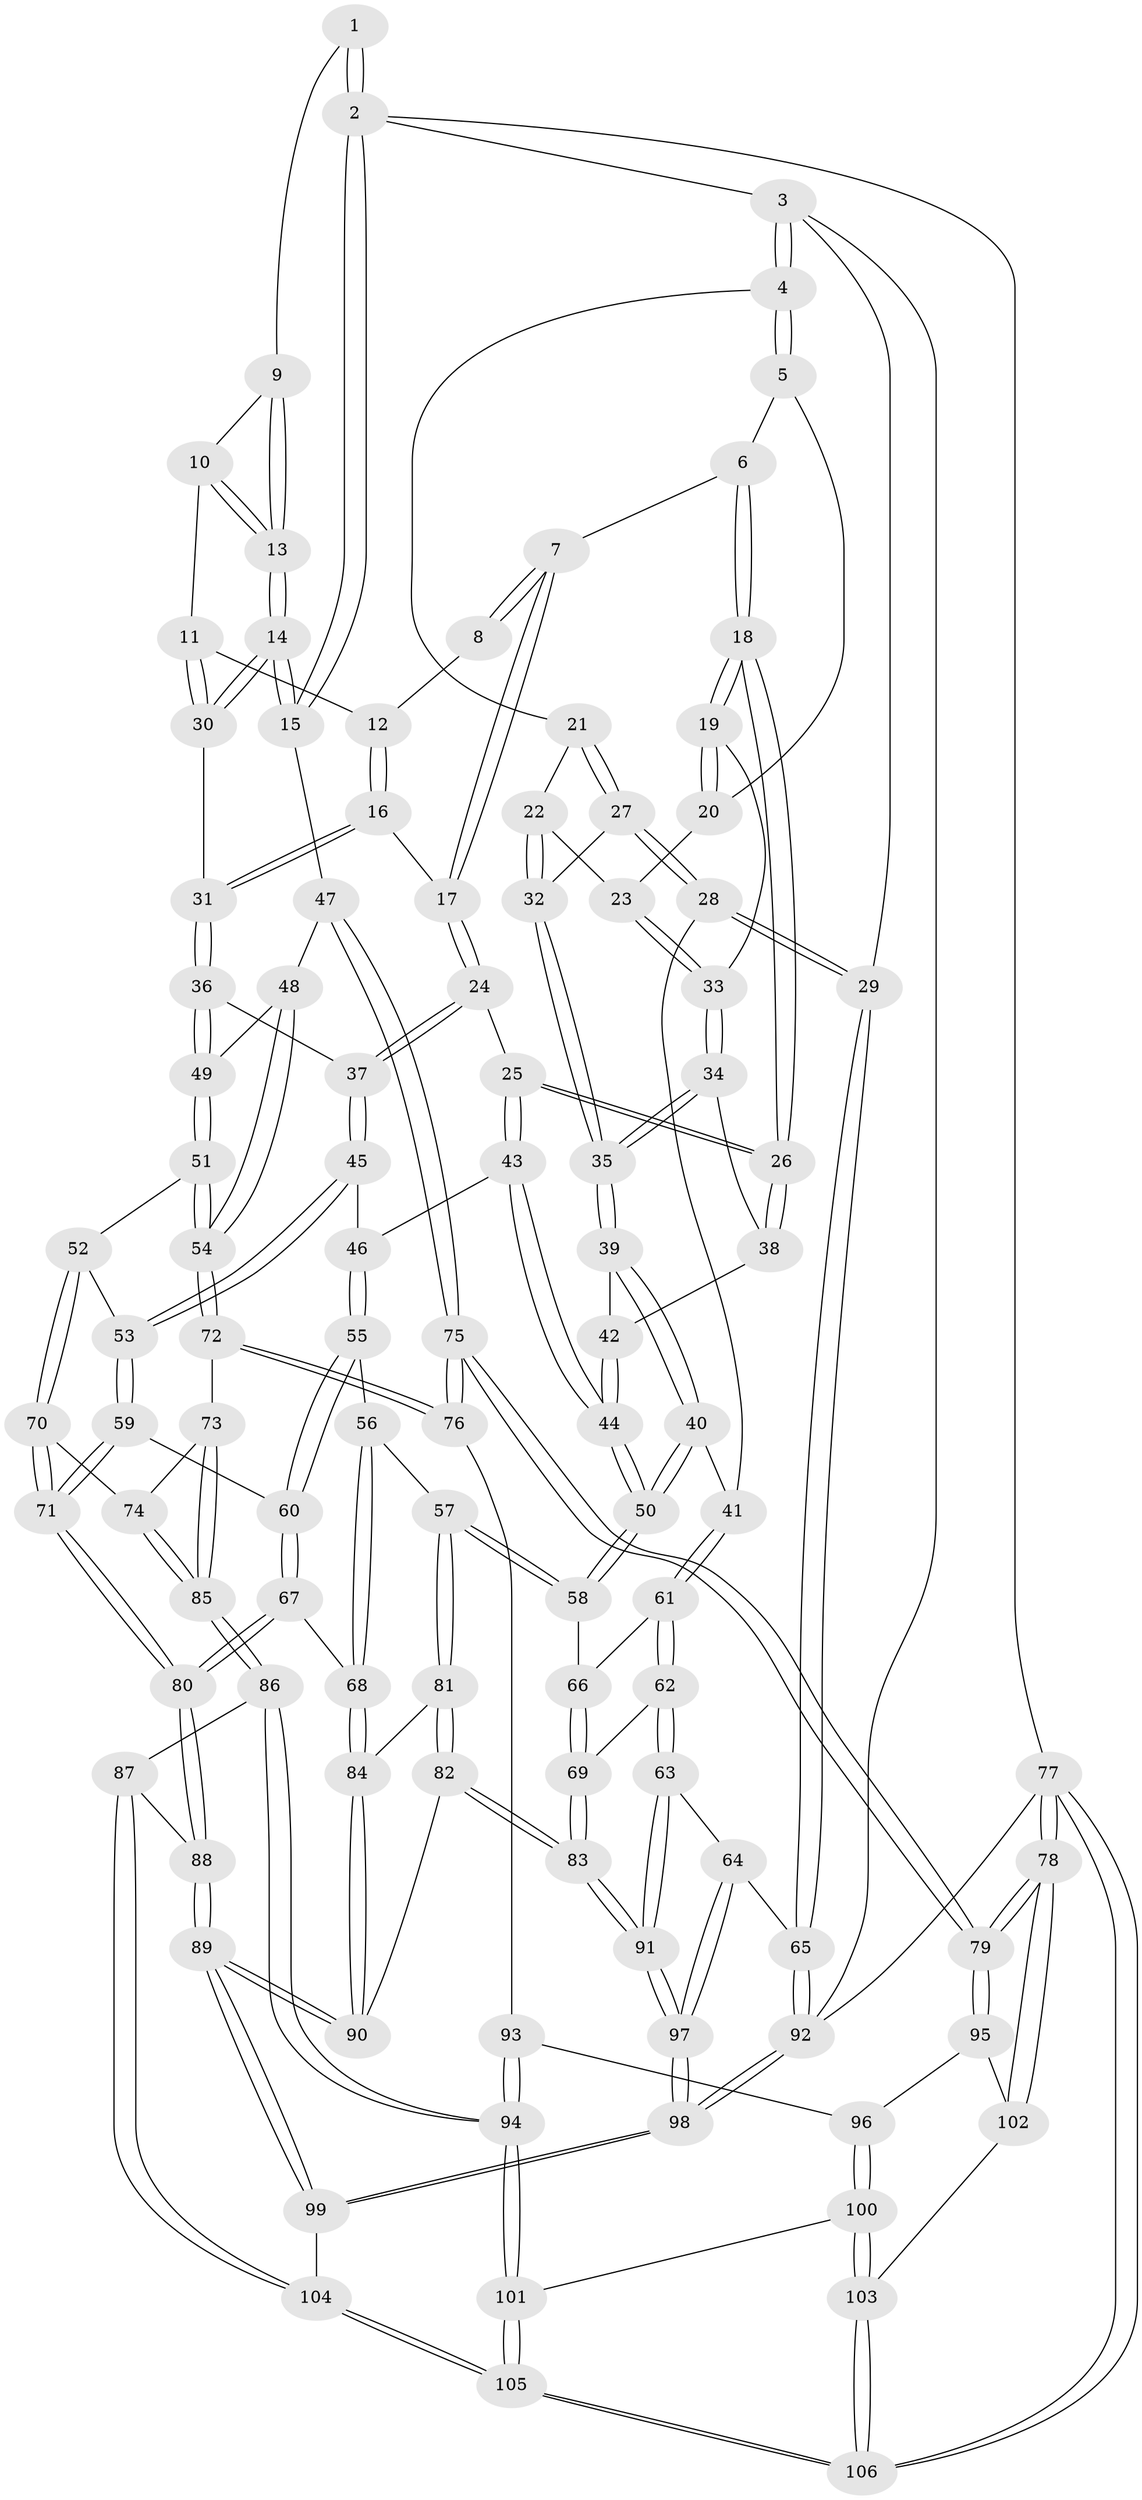 // Generated by graph-tools (version 1.1) at 2025/50/03/09/25 03:50:58]
// undirected, 106 vertices, 262 edges
graph export_dot {
graph [start="1"]
  node [color=gray90,style=filled];
  1 [pos="+0.903760785106693+0"];
  2 [pos="+1+0"];
  3 [pos="+0+0"];
  4 [pos="+0.05541818984460714+0"];
  5 [pos="+0.4597372656099066+0"];
  6 [pos="+0.5378504096669959+0"];
  7 [pos="+0.5947168420213924+0"];
  8 [pos="+0.8368549703739047+0"];
  9 [pos="+0.9425634297274202+0.10197551414767914"];
  10 [pos="+0.884724336271442+0.1486481189068918"];
  11 [pos="+0.8781357626206673+0.14842806247811902"];
  12 [pos="+0.838986090152424+0.05255181055277775"];
  13 [pos="+1+0.23055946080287795"];
  14 [pos="+1+0.264016654794623"];
  15 [pos="+1+0.2952246408952534"];
  16 [pos="+0.7503192441337654+0.18290414002406796"];
  17 [pos="+0.6464226528665209+0.09552665130233669"];
  18 [pos="+0.4819837919512704+0.25348435718245965"];
  19 [pos="+0.4392280983387416+0.23535416760576633"];
  20 [pos="+0.40479088596982105+0.07096759760448922"];
  21 [pos="+0.058039421032715824+0"];
  22 [pos="+0.2618284553060906+0.14679414965883572"];
  23 [pos="+0.3214875567425706+0.184870021240952"];
  24 [pos="+0.5889738667821334+0.22711876985296678"];
  25 [pos="+0.501494281626248+0.27127375274843935"];
  26 [pos="+0.48840565647822193+0.2602045457245599"];
  27 [pos="+0.15753169146238188+0.24920553433316261"];
  28 [pos="+0.04489767891549045+0.3516674145536932"];
  29 [pos="+0+0.34233226091146857"];
  30 [pos="+0.8007634800801726+0.2652271604688649"];
  31 [pos="+0.7932001618330249+0.26877362878585503"];
  32 [pos="+0.18638186592208258+0.24337138724214583"];
  33 [pos="+0.34483665309057077+0.22990948875226694"];
  34 [pos="+0.32573420671541986+0.25720504028226837"];
  35 [pos="+0.28789878880331504+0.29041554603367836"];
  36 [pos="+0.765263222454101+0.32423394567892"];
  37 [pos="+0.76214351599505+0.32499781177551224"];
  38 [pos="+0.3721162036051195+0.3295493560410102"];
  39 [pos="+0.2797779477261124+0.3483704468128226"];
  40 [pos="+0.2787837974220246+0.35252012105368397"];
  41 [pos="+0.1506489281505407+0.41732841314904223"];
  42 [pos="+0.3719701877092704+0.33269854543116734"];
  43 [pos="+0.5122217850380779+0.37158695632587047"];
  44 [pos="+0.40589225330975315+0.45023984273242285"];
  45 [pos="+0.665479466395716+0.3954517992814154"];
  46 [pos="+0.5920288528273238+0.41511320097396864"];
  47 [pos="+1+0.316241477903816"];
  48 [pos="+0.8503103416050941+0.4087953710302741"];
  49 [pos="+0.8235961570026683+0.3997833982340682"];
  50 [pos="+0.3965677823136905+0.4601529403286221"];
  51 [pos="+0.768345335217412+0.5577925621757381"];
  52 [pos="+0.7630184015474825+0.5608949916763392"];
  53 [pos="+0.7360763910190492+0.5572042766783529"];
  54 [pos="+0.9619550691272645+0.5877464306633097"];
  55 [pos="+0.5932365628214185+0.5213591347002857"];
  56 [pos="+0.5166615981300724+0.5501723889869381"];
  57 [pos="+0.3958513304921294+0.5493743279250781"];
  58 [pos="+0.3772829677910687+0.5266549673437607"];
  59 [pos="+0.6604286853094928+0.5780670700497558"];
  60 [pos="+0.6345867821249268+0.5724131162809829"];
  61 [pos="+0.1952060285061205+0.5051924765739413"];
  62 [pos="+0.14251892908711228+0.5996470947281827"];
  63 [pos="+0.05935744911239571+0.6569700404595882"];
  64 [pos="+0+0.6463025902732774"];
  65 [pos="+0+0.634113947597937"];
  66 [pos="+0.3346463347688615+0.5348720969515249"];
  67 [pos="+0.5780054133549967+0.6425341043135342"];
  68 [pos="+0.5533221709470078+0.6528565628488386"];
  69 [pos="+0.2568392734986015+0.6715875582367983"];
  70 [pos="+0.769882185779537+0.62402934016784"];
  71 [pos="+0.6792620971136104+0.6906164703775838"];
  72 [pos="+1+0.6145323548689234"];
  73 [pos="+0.9274104932494615+0.6494776973523889"];
  74 [pos="+0.7849785672525811+0.6592523003349019"];
  75 [pos="+1+0.6085402201688335"];
  76 [pos="+1+0.6153341880611325"];
  77 [pos="+1+1"];
  78 [pos="+1+1"];
  79 [pos="+1+0.7646519580448"];
  80 [pos="+0.6724036249783476+0.7315308213477276"];
  81 [pos="+0.413751237939117+0.6151495822952174"];
  82 [pos="+0.3878889565515824+0.7600595492900972"];
  83 [pos="+0.285104097273627+0.8220816415307299"];
  84 [pos="+0.5449703200835656+0.6600302573043381"];
  85 [pos="+0.7783204281180979+0.7669150052066139"];
  86 [pos="+0.7565424611935369+0.8206704679068135"];
  87 [pos="+0.7246253129623625+0.8121065371003976"];
  88 [pos="+0.6841049730713956+0.7986638460986365"];
  89 [pos="+0.5698737361758225+0.8246300827887985"];
  90 [pos="+0.5314411047615518+0.791116764715059"];
  91 [pos="+0.24772463674835016+0.8730736060634803"];
  92 [pos="+0+1"];
  93 [pos="+0.9167752023056784+0.7501516561080817"];
  94 [pos="+0.7582079305913472+0.8224150823529355"];
  95 [pos="+1+0.8438437581556131"];
  96 [pos="+0.9394026707021632+0.8442526915176531"];
  97 [pos="+0.21920765398723313+1"];
  98 [pos="+0.19702255672784152+1"];
  99 [pos="+0.4741341040662946+1"];
  100 [pos="+0.873223346967585+0.8706312929371278"];
  101 [pos="+0.7776233864804837+0.8552317125446313"];
  102 [pos="+0.9466595090857202+0.9536330891164186"];
  103 [pos="+0.9308994840195697+0.9563168626744205"];
  104 [pos="+0.5268924035936038+1"];
  105 [pos="+0.7493607603308334+1"];
  106 [pos="+0.7969700887307319+1"];
  1 -- 2;
  1 -- 2;
  1 -- 9;
  2 -- 3;
  2 -- 15;
  2 -- 15;
  2 -- 77;
  3 -- 4;
  3 -- 4;
  3 -- 29;
  3 -- 92;
  4 -- 5;
  4 -- 5;
  4 -- 21;
  5 -- 6;
  5 -- 20;
  6 -- 7;
  6 -- 18;
  6 -- 18;
  7 -- 8;
  7 -- 8;
  7 -- 17;
  7 -- 17;
  8 -- 12;
  9 -- 10;
  9 -- 13;
  9 -- 13;
  10 -- 11;
  10 -- 13;
  10 -- 13;
  11 -- 12;
  11 -- 30;
  11 -- 30;
  12 -- 16;
  12 -- 16;
  13 -- 14;
  13 -- 14;
  14 -- 15;
  14 -- 15;
  14 -- 30;
  14 -- 30;
  15 -- 47;
  16 -- 17;
  16 -- 31;
  16 -- 31;
  17 -- 24;
  17 -- 24;
  18 -- 19;
  18 -- 19;
  18 -- 26;
  18 -- 26;
  19 -- 20;
  19 -- 20;
  19 -- 33;
  20 -- 23;
  21 -- 22;
  21 -- 27;
  21 -- 27;
  22 -- 23;
  22 -- 32;
  22 -- 32;
  23 -- 33;
  23 -- 33;
  24 -- 25;
  24 -- 37;
  24 -- 37;
  25 -- 26;
  25 -- 26;
  25 -- 43;
  25 -- 43;
  26 -- 38;
  26 -- 38;
  27 -- 28;
  27 -- 28;
  27 -- 32;
  28 -- 29;
  28 -- 29;
  28 -- 41;
  29 -- 65;
  29 -- 65;
  30 -- 31;
  31 -- 36;
  31 -- 36;
  32 -- 35;
  32 -- 35;
  33 -- 34;
  33 -- 34;
  34 -- 35;
  34 -- 35;
  34 -- 38;
  35 -- 39;
  35 -- 39;
  36 -- 37;
  36 -- 49;
  36 -- 49;
  37 -- 45;
  37 -- 45;
  38 -- 42;
  39 -- 40;
  39 -- 40;
  39 -- 42;
  40 -- 41;
  40 -- 50;
  40 -- 50;
  41 -- 61;
  41 -- 61;
  42 -- 44;
  42 -- 44;
  43 -- 44;
  43 -- 44;
  43 -- 46;
  44 -- 50;
  44 -- 50;
  45 -- 46;
  45 -- 53;
  45 -- 53;
  46 -- 55;
  46 -- 55;
  47 -- 48;
  47 -- 75;
  47 -- 75;
  48 -- 49;
  48 -- 54;
  48 -- 54;
  49 -- 51;
  49 -- 51;
  50 -- 58;
  50 -- 58;
  51 -- 52;
  51 -- 54;
  51 -- 54;
  52 -- 53;
  52 -- 70;
  52 -- 70;
  53 -- 59;
  53 -- 59;
  54 -- 72;
  54 -- 72;
  55 -- 56;
  55 -- 60;
  55 -- 60;
  56 -- 57;
  56 -- 68;
  56 -- 68;
  57 -- 58;
  57 -- 58;
  57 -- 81;
  57 -- 81;
  58 -- 66;
  59 -- 60;
  59 -- 71;
  59 -- 71;
  60 -- 67;
  60 -- 67;
  61 -- 62;
  61 -- 62;
  61 -- 66;
  62 -- 63;
  62 -- 63;
  62 -- 69;
  63 -- 64;
  63 -- 91;
  63 -- 91;
  64 -- 65;
  64 -- 97;
  64 -- 97;
  65 -- 92;
  65 -- 92;
  66 -- 69;
  66 -- 69;
  67 -- 68;
  67 -- 80;
  67 -- 80;
  68 -- 84;
  68 -- 84;
  69 -- 83;
  69 -- 83;
  70 -- 71;
  70 -- 71;
  70 -- 74;
  71 -- 80;
  71 -- 80;
  72 -- 73;
  72 -- 76;
  72 -- 76;
  73 -- 74;
  73 -- 85;
  73 -- 85;
  74 -- 85;
  74 -- 85;
  75 -- 76;
  75 -- 76;
  75 -- 79;
  75 -- 79;
  76 -- 93;
  77 -- 78;
  77 -- 78;
  77 -- 106;
  77 -- 106;
  77 -- 92;
  78 -- 79;
  78 -- 79;
  78 -- 102;
  78 -- 102;
  79 -- 95;
  79 -- 95;
  80 -- 88;
  80 -- 88;
  81 -- 82;
  81 -- 82;
  81 -- 84;
  82 -- 83;
  82 -- 83;
  82 -- 90;
  83 -- 91;
  83 -- 91;
  84 -- 90;
  84 -- 90;
  85 -- 86;
  85 -- 86;
  86 -- 87;
  86 -- 94;
  86 -- 94;
  87 -- 88;
  87 -- 104;
  87 -- 104;
  88 -- 89;
  88 -- 89;
  89 -- 90;
  89 -- 90;
  89 -- 99;
  89 -- 99;
  91 -- 97;
  91 -- 97;
  92 -- 98;
  92 -- 98;
  93 -- 94;
  93 -- 94;
  93 -- 96;
  94 -- 101;
  94 -- 101;
  95 -- 96;
  95 -- 102;
  96 -- 100;
  96 -- 100;
  97 -- 98;
  97 -- 98;
  98 -- 99;
  98 -- 99;
  99 -- 104;
  100 -- 101;
  100 -- 103;
  100 -- 103;
  101 -- 105;
  101 -- 105;
  102 -- 103;
  103 -- 106;
  103 -- 106;
  104 -- 105;
  104 -- 105;
  105 -- 106;
  105 -- 106;
}
